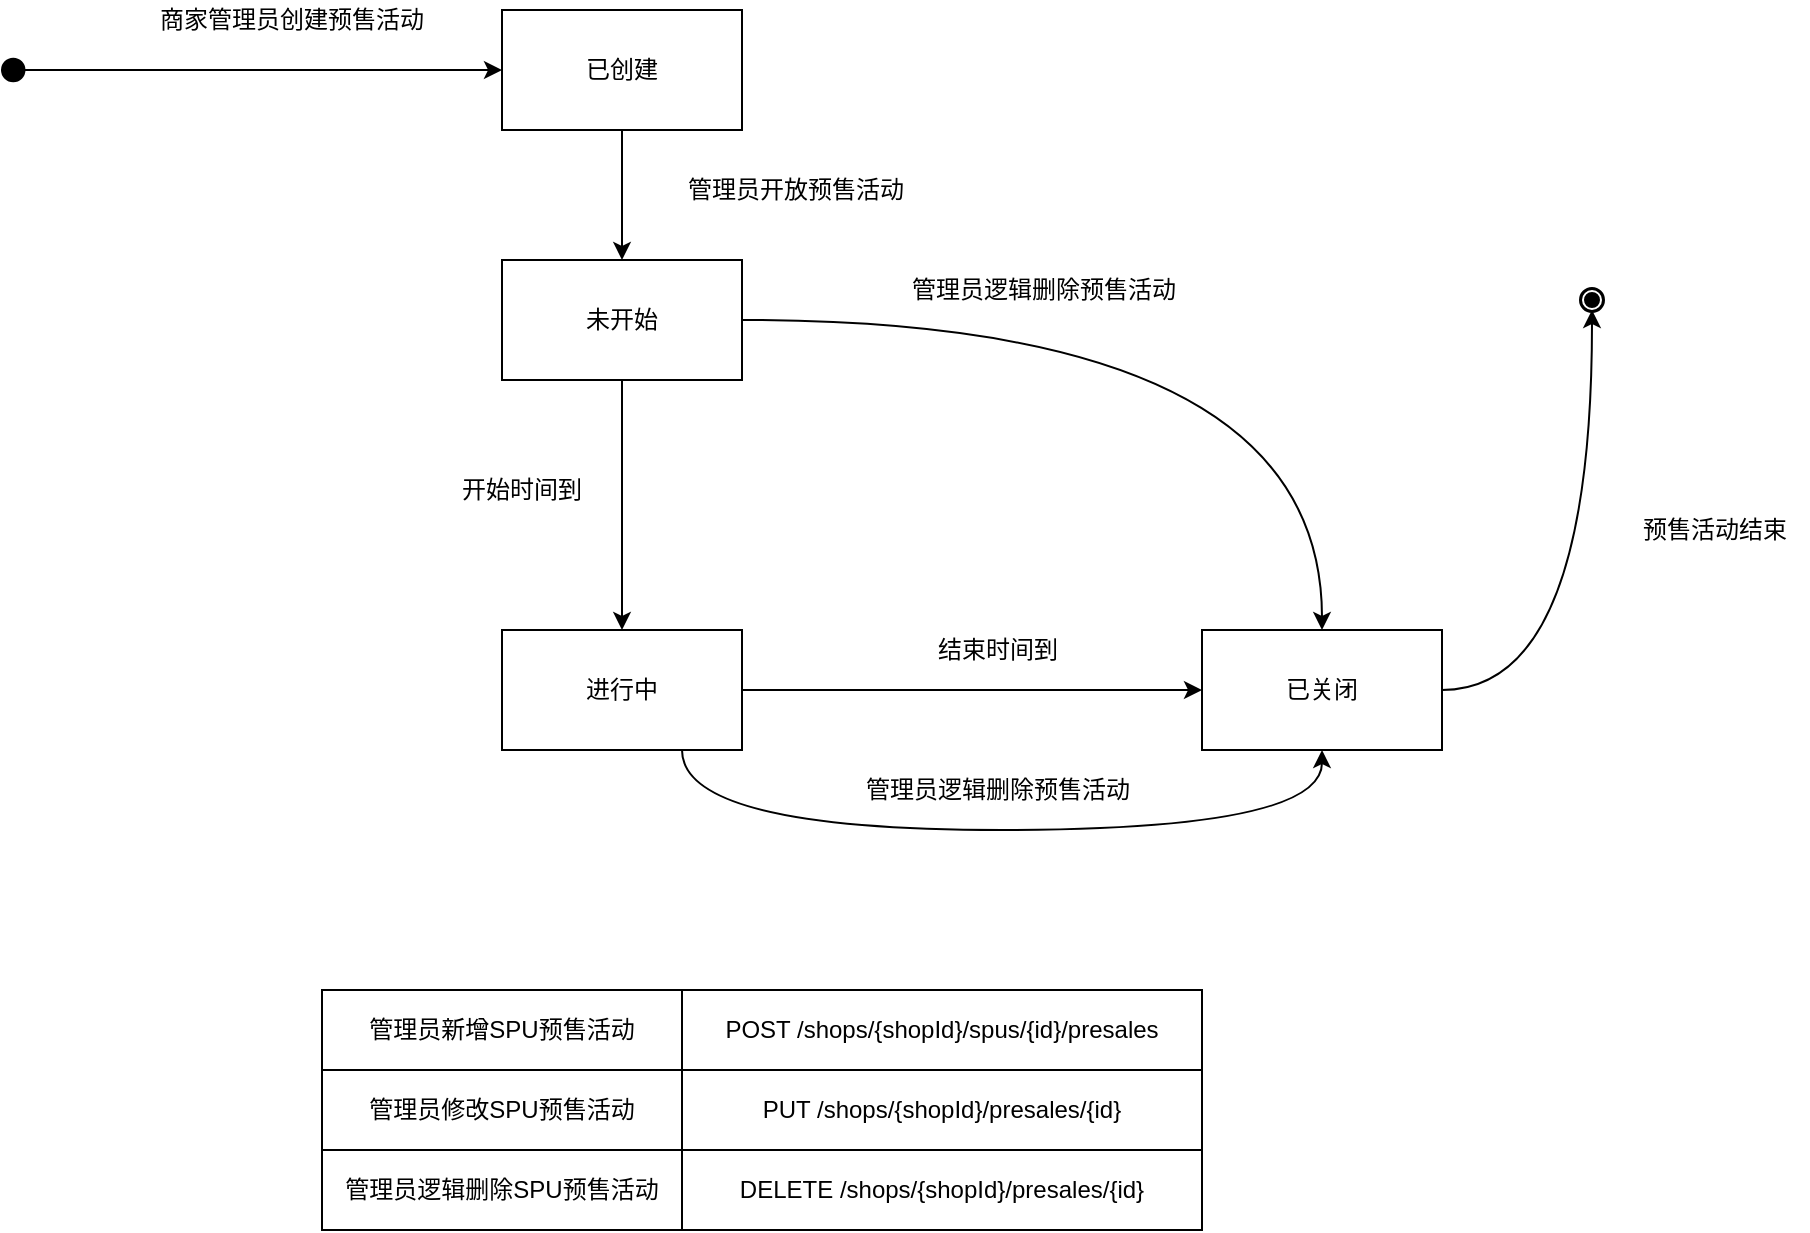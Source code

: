 <mxfile version="13.8.8" type="github">
  <diagram id="baO0POOujpLAagc7hYty" name="Page-1">
    <mxGraphModel dx="1384" dy="699" grid="1" gridSize="10" guides="1" tooltips="1" connect="1" arrows="1" fold="1" page="1" pageScale="1" pageWidth="827" pageHeight="1169" math="0" shadow="0">
      <root>
        <mxCell id="0" />
        <mxCell id="1" parent="0" />
        <mxCell id="afA0k3A63ngMIBR7NG_--1" value="" style="shape=mxgraph.bpmn.shape;html=1;verticalLabelPosition=bottom;labelBackgroundColor=#ffffff;verticalAlign=top;align=center;perimeter=ellipsePerimeter;outlineConnect=0;outline=end;symbol=terminate;shadow=0;" parent="1" vertex="1">
          <mxGeometry x="880" y="160" width="10" height="10" as="geometry" />
        </mxCell>
        <mxCell id="afA0k3A63ngMIBR7NG_--2" style="edgeStyle=orthogonalEdgeStyle;rounded=0;orthogonalLoop=1;jettySize=auto;html=1;" parent="1" source="afA0k3A63ngMIBR7NG_--3" target="afA0k3A63ngMIBR7NG_--19" edge="1">
          <mxGeometry relative="1" as="geometry" />
        </mxCell>
        <mxCell id="afA0k3A63ngMIBR7NG_--3" value="" style="ellipse;whiteSpace=wrap;html=1;aspect=fixed;shadow=0;fillColor=#000000;" parent="1" vertex="1">
          <mxGeometry x="90" y="44.38" width="11.25" height="11.25" as="geometry" />
        </mxCell>
        <mxCell id="afA0k3A63ngMIBR7NG_--4" style="edgeStyle=orthogonalEdgeStyle;rounded=0;orthogonalLoop=1;jettySize=auto;html=1;" parent="1" source="afA0k3A63ngMIBR7NG_--6" target="afA0k3A63ngMIBR7NG_--12" edge="1">
          <mxGeometry relative="1" as="geometry" />
        </mxCell>
        <mxCell id="afA0k3A63ngMIBR7NG_--5" style="edgeStyle=orthogonalEdgeStyle;rounded=0;orthogonalLoop=1;jettySize=auto;html=1;curved=1;" parent="1" source="afA0k3A63ngMIBR7NG_--6" target="afA0k3A63ngMIBR7NG_--8" edge="1">
          <mxGeometry relative="1" as="geometry" />
        </mxCell>
        <mxCell id="afA0k3A63ngMIBR7NG_--6" value="未开始" style="rounded=0;whiteSpace=wrap;html=1;shadow=0;fillColor=#FFFFFF;" parent="1" vertex="1">
          <mxGeometry x="340" y="145" width="120" height="60" as="geometry" />
        </mxCell>
        <mxCell id="afA0k3A63ngMIBR7NG_--7" style="edgeStyle=orthogonalEdgeStyle;rounded=0;orthogonalLoop=1;jettySize=auto;html=1;curved=1;" parent="1" source="afA0k3A63ngMIBR7NG_--8" target="afA0k3A63ngMIBR7NG_--1" edge="1">
          <mxGeometry relative="1" as="geometry" />
        </mxCell>
        <mxCell id="afA0k3A63ngMIBR7NG_--8" value="已关闭" style="rounded=0;whiteSpace=wrap;html=1;shadow=0;fillColor=#FFFFFF;" parent="1" vertex="1">
          <mxGeometry x="690" y="330" width="120" height="60" as="geometry" />
        </mxCell>
        <mxCell id="afA0k3A63ngMIBR7NG_--9" value="商家管理员创建预售活动" style="text;html=1;strokeColor=none;fillColor=none;align=center;verticalAlign=middle;whiteSpace=wrap;rounded=0;shadow=0;" parent="1" vertex="1">
          <mxGeometry x="160" y="15" width="150" height="20" as="geometry" />
        </mxCell>
        <mxCell id="afA0k3A63ngMIBR7NG_--10" style="edgeStyle=orthogonalEdgeStyle;rounded=0;orthogonalLoop=1;jettySize=auto;html=1;curved=1;exitX=0.75;exitY=1;exitDx=0;exitDy=0;" parent="1" source="afA0k3A63ngMIBR7NG_--12" target="afA0k3A63ngMIBR7NG_--8" edge="1">
          <mxGeometry relative="1" as="geometry">
            <Array as="points">
              <mxPoint x="430" y="430" />
              <mxPoint x="750" y="430" />
            </Array>
          </mxGeometry>
        </mxCell>
        <mxCell id="afA0k3A63ngMIBR7NG_--11" style="edgeStyle=orthogonalEdgeStyle;curved=1;rounded=0;orthogonalLoop=1;jettySize=auto;html=1;" parent="1" source="afA0k3A63ngMIBR7NG_--12" target="afA0k3A63ngMIBR7NG_--8" edge="1">
          <mxGeometry relative="1" as="geometry" />
        </mxCell>
        <mxCell id="afA0k3A63ngMIBR7NG_--12" value="进行中" style="rounded=0;whiteSpace=wrap;html=1;shadow=0;fillColor=#FFFFFF;" parent="1" vertex="1">
          <mxGeometry x="340" y="330" width="120" height="60" as="geometry" />
        </mxCell>
        <mxCell id="afA0k3A63ngMIBR7NG_--13" value="开始时间到" style="text;html=1;strokeColor=none;fillColor=none;align=center;verticalAlign=middle;whiteSpace=wrap;rounded=0;shadow=0;" parent="1" vertex="1">
          <mxGeometry x="310" y="250" width="80" height="20" as="geometry" />
        </mxCell>
        <mxCell id="afA0k3A63ngMIBR7NG_--14" value="结束时间到" style="text;html=1;strokeColor=none;fillColor=none;align=center;verticalAlign=middle;whiteSpace=wrap;rounded=0;shadow=0;" parent="1" vertex="1">
          <mxGeometry x="553" y="330" width="70" height="20" as="geometry" />
        </mxCell>
        <mxCell id="afA0k3A63ngMIBR7NG_--15" value="管理员逻辑删除预售活动" style="text;html=1;strokeColor=none;fillColor=none;align=center;verticalAlign=middle;whiteSpace=wrap;rounded=0;shadow=0;" parent="1" vertex="1">
          <mxGeometry x="538" y="150" width="146" height="20" as="geometry" />
        </mxCell>
        <mxCell id="afA0k3A63ngMIBR7NG_--16" value="预售活动结束" style="text;html=1;strokeColor=none;fillColor=none;align=center;verticalAlign=middle;whiteSpace=wrap;rounded=0;shadow=0;" parent="1" vertex="1">
          <mxGeometry x="900" y="270" width="93" height="20" as="geometry" />
        </mxCell>
        <mxCell id="afA0k3A63ngMIBR7NG_--17" value="管理员逻辑删除预售活动" style="text;html=1;strokeColor=none;fillColor=none;align=center;verticalAlign=middle;whiteSpace=wrap;rounded=0;shadow=0;" parent="1" vertex="1">
          <mxGeometry x="515" y="400" width="146" height="20" as="geometry" />
        </mxCell>
        <mxCell id="afA0k3A63ngMIBR7NG_--18" style="edgeStyle=orthogonalEdgeStyle;rounded=0;orthogonalLoop=1;jettySize=auto;html=1;" parent="1" source="afA0k3A63ngMIBR7NG_--19" target="afA0k3A63ngMIBR7NG_--6" edge="1">
          <mxGeometry relative="1" as="geometry" />
        </mxCell>
        <mxCell id="afA0k3A63ngMIBR7NG_--19" value="已创建" style="rounded=0;whiteSpace=wrap;html=1;" parent="1" vertex="1">
          <mxGeometry x="340" y="20" width="120" height="60" as="geometry" />
        </mxCell>
        <mxCell id="afA0k3A63ngMIBR7NG_--20" value="管理员开放预售活动" style="text;html=1;strokeColor=none;fillColor=none;align=center;verticalAlign=middle;whiteSpace=wrap;rounded=0;" parent="1" vertex="1">
          <mxGeometry x="414" y="100" width="146" height="20" as="geometry" />
        </mxCell>
        <mxCell id="WmkqcMxoooxkoH0v1Bdv-1" value="" style="shape=table;html=1;whiteSpace=wrap;startSize=0;container=1;collapsible=0;childLayout=tableLayout;" vertex="1" parent="1">
          <mxGeometry x="250" y="510" width="440" height="120" as="geometry" />
        </mxCell>
        <mxCell id="WmkqcMxoooxkoH0v1Bdv-2" value="" style="shape=partialRectangle;html=1;whiteSpace=wrap;collapsible=0;dropTarget=0;pointerEvents=0;fillColor=none;top=0;left=0;bottom=0;right=0;points=[[0,0.5],[1,0.5]];portConstraint=eastwest;" vertex="1" parent="WmkqcMxoooxkoH0v1Bdv-1">
          <mxGeometry width="440" height="40" as="geometry" />
        </mxCell>
        <mxCell id="WmkqcMxoooxkoH0v1Bdv-3" value="管理员新增SPU预售活动" style="shape=partialRectangle;html=1;whiteSpace=wrap;connectable=0;overflow=hidden;fillColor=none;top=0;left=0;bottom=0;right=0;" vertex="1" parent="WmkqcMxoooxkoH0v1Bdv-2">
          <mxGeometry width="180" height="40" as="geometry" />
        </mxCell>
        <mxCell id="WmkqcMxoooxkoH0v1Bdv-4" value="POST /shops/{shopId}/spus/{id}/presales" style="shape=partialRectangle;html=1;whiteSpace=wrap;connectable=0;overflow=hidden;fillColor=none;top=0;left=0;bottom=0;right=0;" vertex="1" parent="WmkqcMxoooxkoH0v1Bdv-2">
          <mxGeometry x="180" width="260" height="40" as="geometry" />
        </mxCell>
        <mxCell id="WmkqcMxoooxkoH0v1Bdv-5" value="" style="shape=partialRectangle;html=1;whiteSpace=wrap;collapsible=0;dropTarget=0;pointerEvents=0;fillColor=none;top=0;left=0;bottom=0;right=0;points=[[0,0.5],[1,0.5]];portConstraint=eastwest;" vertex="1" parent="WmkqcMxoooxkoH0v1Bdv-1">
          <mxGeometry y="40" width="440" height="40" as="geometry" />
        </mxCell>
        <mxCell id="WmkqcMxoooxkoH0v1Bdv-6" value="管理员修改SPU预售活动" style="shape=partialRectangle;html=1;whiteSpace=wrap;connectable=0;overflow=hidden;fillColor=none;top=0;left=0;bottom=0;right=0;" vertex="1" parent="WmkqcMxoooxkoH0v1Bdv-5">
          <mxGeometry width="180" height="40" as="geometry" />
        </mxCell>
        <mxCell id="WmkqcMxoooxkoH0v1Bdv-7" value="PUT /shops/{shopId}/presales/{id}" style="shape=partialRectangle;html=1;whiteSpace=wrap;connectable=0;overflow=hidden;fillColor=none;top=0;left=0;bottom=0;right=0;" vertex="1" parent="WmkqcMxoooxkoH0v1Bdv-5">
          <mxGeometry x="180" width="260" height="40" as="geometry" />
        </mxCell>
        <mxCell id="WmkqcMxoooxkoH0v1Bdv-8" value="" style="shape=partialRectangle;html=1;whiteSpace=wrap;collapsible=0;dropTarget=0;pointerEvents=0;fillColor=none;top=0;left=0;bottom=0;right=0;points=[[0,0.5],[1,0.5]];portConstraint=eastwest;" vertex="1" parent="WmkqcMxoooxkoH0v1Bdv-1">
          <mxGeometry y="80" width="440" height="40" as="geometry" />
        </mxCell>
        <mxCell id="WmkqcMxoooxkoH0v1Bdv-9" value="管理员逻辑删除SPU预售活动" style="shape=partialRectangle;html=1;whiteSpace=wrap;connectable=0;overflow=hidden;fillColor=none;top=0;left=0;bottom=0;right=0;" vertex="1" parent="WmkqcMxoooxkoH0v1Bdv-8">
          <mxGeometry width="180" height="40" as="geometry" />
        </mxCell>
        <mxCell id="WmkqcMxoooxkoH0v1Bdv-10" value="DELETE /shops/{shopId}/presales/{id}" style="shape=partialRectangle;html=1;whiteSpace=wrap;connectable=0;overflow=hidden;fillColor=none;top=0;left=0;bottom=0;right=0;" vertex="1" parent="WmkqcMxoooxkoH0v1Bdv-8">
          <mxGeometry x="180" width="260" height="40" as="geometry" />
        </mxCell>
      </root>
    </mxGraphModel>
  </diagram>
</mxfile>
